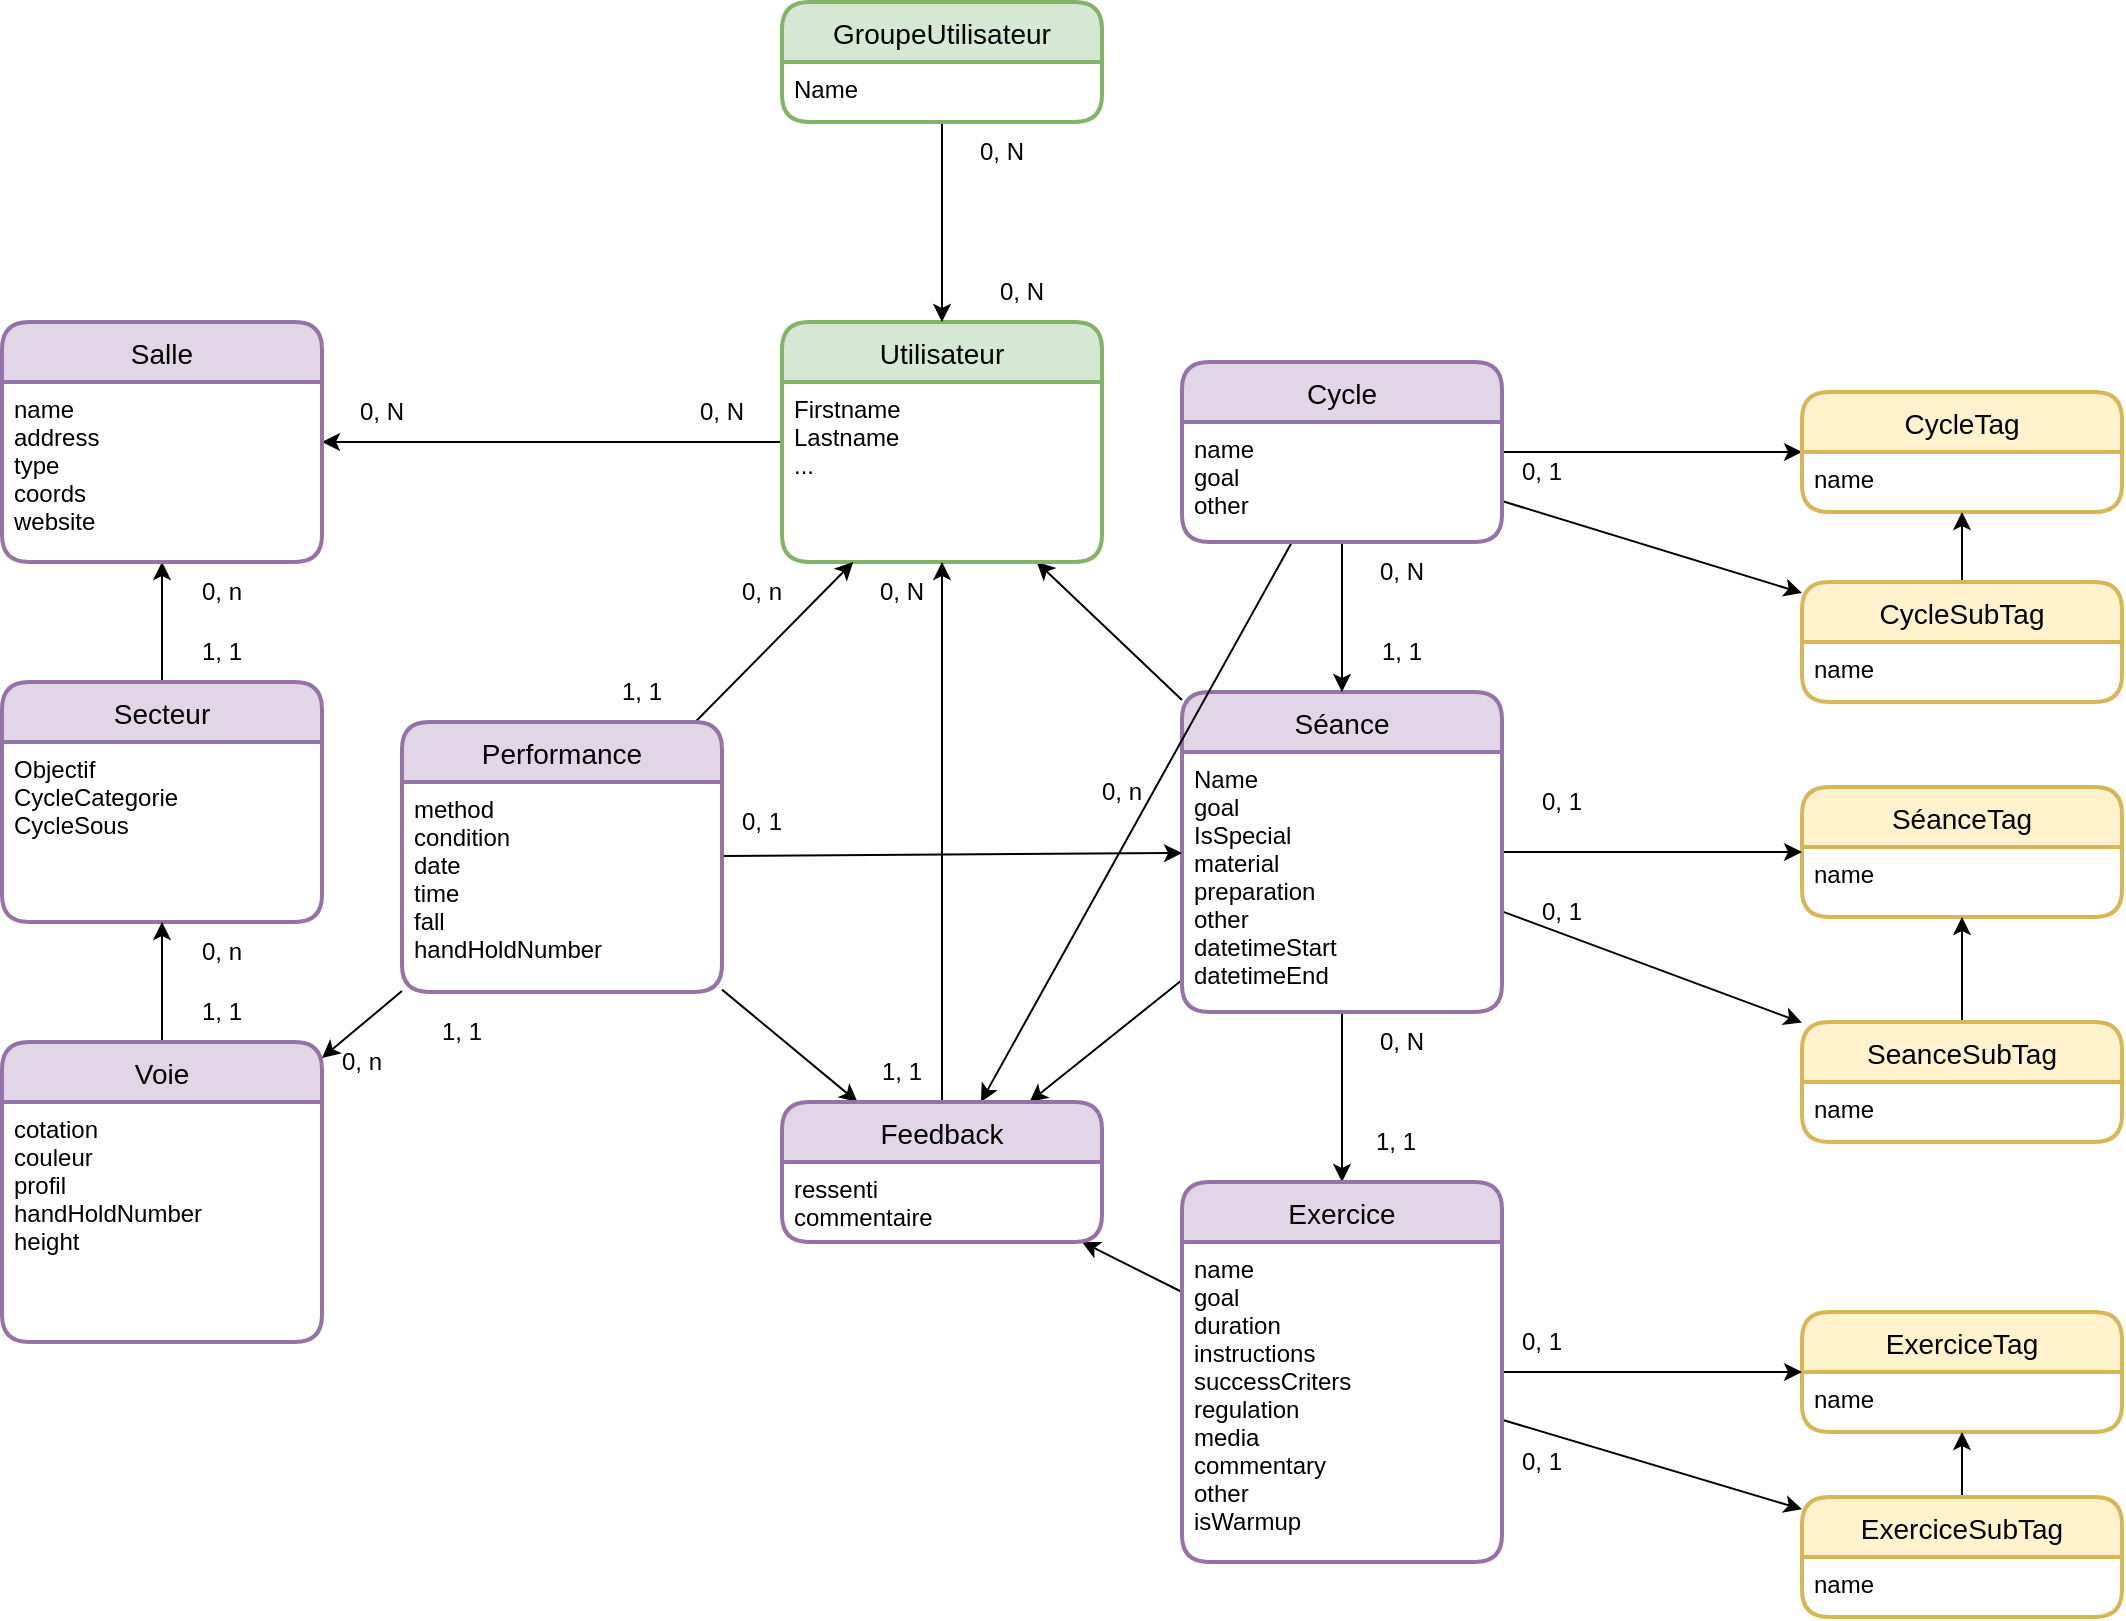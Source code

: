 <mxfile version="17.2.4" type="device"><diagram id="Q5JYfwWGpgxWhWJWB26C" name="Page-2"><mxGraphModel dx="1422" dy="873" grid="1" gridSize="10" guides="1" tooltips="1" connect="1" arrows="1" fold="1" page="1" pageScale="1" pageWidth="1654" pageHeight="1169" math="0" shadow="0"><root><mxCell id="0"/><mxCell id="1" parent="0"/><mxCell id="k_guv7n4p91Bv87I_fBT-53" value="SéanceTag" style="swimlane;childLayout=stackLayout;horizontal=1;startSize=30;horizontalStack=0;rounded=1;fontSize=14;fontStyle=0;strokeWidth=2;resizeParent=0;resizeLast=1;shadow=0;dashed=0;align=center;fillColor=#fff2cc;strokeColor=#d6b656;" parent="1" vertex="1"><mxGeometry x="1010" y="462.5" width="160" height="65" as="geometry"><mxRectangle x="630" y="300" width="160" height="30" as="alternateBounds"/></mxGeometry></mxCell><mxCell id="k_guv7n4p91Bv87I_fBT-54" value="name" style="align=left;strokeColor=none;fillColor=none;spacingLeft=4;fontSize=12;verticalAlign=top;resizable=0;rotatable=0;part=1;" parent="k_guv7n4p91Bv87I_fBT-53" vertex="1"><mxGeometry y="30" width="160" height="35" as="geometry"/></mxCell><mxCell id="k_guv7n4p91Bv87I_fBT-55" value="ExerciceTag" style="swimlane;childLayout=stackLayout;horizontal=1;startSize=30;horizontalStack=0;rounded=1;fontSize=14;fontStyle=0;strokeWidth=2;resizeParent=0;resizeLast=1;shadow=0;dashed=0;align=center;fillColor=#fff2cc;strokeColor=#d6b656;" parent="1" vertex="1"><mxGeometry x="1010" y="725" width="160" height="60" as="geometry"><mxRectangle x="730" y="410" width="160" height="30" as="alternateBounds"/></mxGeometry></mxCell><mxCell id="k_guv7n4p91Bv87I_fBT-56" value="name" style="align=left;strokeColor=none;fillColor=none;spacingLeft=4;fontSize=12;verticalAlign=top;resizable=0;rotatable=0;part=1;" parent="k_guv7n4p91Bv87I_fBT-55" vertex="1"><mxGeometry y="30" width="160" height="30" as="geometry"/></mxCell><mxCell id="k_guv7n4p91Bv87I_fBT-80" style="edgeStyle=none;rounded=0;orthogonalLoop=1;jettySize=auto;html=1;startArrow=none;startFill=0;endArrow=classic;endFill=1;" parent="1" source="k_guv7n4p91Bv87I_fBT-57" target="k_guv7n4p91Bv87I_fBT-59" edge="1"><mxGeometry relative="1" as="geometry"/></mxCell><mxCell id="k_guv7n4p91Bv87I_fBT-118" style="edgeStyle=none;rounded=0;orthogonalLoop=1;jettySize=auto;html=1;startArrow=none;startFill=0;endArrow=classic;endFill=1;" parent="1" source="k_guv7n4p91Bv87I_fBT-57" target="k_guv7n4p91Bv87I_fBT-53" edge="1"><mxGeometry relative="1" as="geometry"/></mxCell><mxCell id="bKmtbPYxGugmr1NhCtVP-36" style="edgeStyle=none;rounded=0;orthogonalLoop=1;jettySize=auto;html=1;" edge="1" parent="1" source="k_guv7n4p91Bv87I_fBT-57" target="bKmtbPYxGugmr1NhCtVP-19"><mxGeometry relative="1" as="geometry"/></mxCell><mxCell id="bKmtbPYxGugmr1NhCtVP-61" style="edgeStyle=none;rounded=0;orthogonalLoop=1;jettySize=auto;html=1;" edge="1" parent="1" source="k_guv7n4p91Bv87I_fBT-57" target="bKmtbPYxGugmr1NhCtVP-8"><mxGeometry relative="1" as="geometry"/></mxCell><mxCell id="bKmtbPYxGugmr1NhCtVP-70" style="edgeStyle=none;rounded=0;orthogonalLoop=1;jettySize=auto;html=1;" edge="1" parent="1" source="k_guv7n4p91Bv87I_fBT-57" target="k_guv7n4p91Bv87I_fBT-88"><mxGeometry relative="1" as="geometry"/></mxCell><mxCell id="k_guv7n4p91Bv87I_fBT-57" value="Séance" style="swimlane;childLayout=stackLayout;horizontal=1;startSize=30;horizontalStack=0;rounded=1;fontSize=14;fontStyle=0;strokeWidth=2;resizeParent=0;resizeLast=1;shadow=0;dashed=0;align=center;fillColor=#e1d5e7;strokeColor=#9673a6;" parent="1" vertex="1"><mxGeometry x="700" y="415" width="160" height="160" as="geometry"><mxRectangle x="400" y="300" width="160" height="30" as="alternateBounds"/></mxGeometry></mxCell><mxCell id="k_guv7n4p91Bv87I_fBT-58" value="Name&#10;goal&#10;IsSpecial&#10;material&#10;preparation&#10;other&#10;datetimeStart&#10;datetimeEnd" style="align=left;strokeColor=none;fillColor=none;spacingLeft=4;fontSize=12;verticalAlign=top;resizable=0;rotatable=0;part=1;" parent="k_guv7n4p91Bv87I_fBT-57" vertex="1"><mxGeometry y="30" width="160" height="130" as="geometry"/></mxCell><mxCell id="k_guv7n4p91Bv87I_fBT-119" style="edgeStyle=none;rounded=0;orthogonalLoop=1;jettySize=auto;html=1;startArrow=none;startFill=0;endArrow=classic;endFill=1;" parent="1" source="k_guv7n4p91Bv87I_fBT-59" target="k_guv7n4p91Bv87I_fBT-55" edge="1"><mxGeometry relative="1" as="geometry"/></mxCell><mxCell id="bKmtbPYxGugmr1NhCtVP-34" style="edgeStyle=none;rounded=0;orthogonalLoop=1;jettySize=auto;html=1;" edge="1" parent="1" source="k_guv7n4p91Bv87I_fBT-59" target="bKmtbPYxGugmr1NhCtVP-19"><mxGeometry relative="1" as="geometry"/></mxCell><mxCell id="bKmtbPYxGugmr1NhCtVP-62" style="edgeStyle=none;rounded=0;orthogonalLoop=1;jettySize=auto;html=1;" edge="1" parent="1" source="k_guv7n4p91Bv87I_fBT-59" target="bKmtbPYxGugmr1NhCtVP-53"><mxGeometry relative="1" as="geometry"/></mxCell><mxCell id="k_guv7n4p91Bv87I_fBT-59" value="Exercice" style="swimlane;childLayout=stackLayout;horizontal=1;startSize=30;horizontalStack=0;rounded=1;fontSize=14;fontStyle=0;strokeWidth=2;resizeParent=0;resizeLast=1;shadow=0;dashed=0;align=center;fillColor=#e1d5e7;strokeColor=#9673a6;" parent="1" vertex="1"><mxGeometry x="700" y="660" width="160" height="190" as="geometry"><mxRectangle x="400" y="480" width="160" height="30" as="alternateBounds"/></mxGeometry></mxCell><mxCell id="k_guv7n4p91Bv87I_fBT-60" value="name&#10;goal&#10;duration&#10;instructions&#10;successCriters&#10;regulation&#10;media&#10;commentary&#10;other&#10;isWarmup" style="align=left;strokeColor=none;fillColor=none;spacingLeft=4;fontSize=12;verticalAlign=top;resizable=0;rotatable=0;part=1;" parent="k_guv7n4p91Bv87I_fBT-59" vertex="1"><mxGeometry y="30" width="160" height="160" as="geometry"/></mxCell><mxCell id="k_guv7n4p91Bv87I_fBT-79" style="edgeStyle=none;rounded=0;orthogonalLoop=1;jettySize=auto;html=1;startArrow=none;startFill=0;endArrow=classic;endFill=1;" parent="1" source="k_guv7n4p91Bv87I_fBT-75" target="k_guv7n4p91Bv87I_fBT-57" edge="1"><mxGeometry relative="1" as="geometry"/></mxCell><mxCell id="k_guv7n4p91Bv87I_fBT-97" style="edgeStyle=none;rounded=0;orthogonalLoop=1;jettySize=auto;html=1;startArrow=none;startFill=0;endArrow=classic;endFill=1;" parent="1" source="k_guv7n4p91Bv87I_fBT-75" target="k_guv7n4p91Bv87I_fBT-94" edge="1"><mxGeometry relative="1" as="geometry"/></mxCell><mxCell id="bKmtbPYxGugmr1NhCtVP-37" style="edgeStyle=none;rounded=0;orthogonalLoop=1;jettySize=auto;html=1;" edge="1" parent="1" source="k_guv7n4p91Bv87I_fBT-75" target="bKmtbPYxGugmr1NhCtVP-19"><mxGeometry relative="1" as="geometry"/></mxCell><mxCell id="bKmtbPYxGugmr1NhCtVP-65" style="edgeStyle=none;rounded=0;orthogonalLoop=1;jettySize=auto;html=1;" edge="1" parent="1" source="k_guv7n4p91Bv87I_fBT-75" target="bKmtbPYxGugmr1NhCtVP-56"><mxGeometry relative="1" as="geometry"/></mxCell><mxCell id="k_guv7n4p91Bv87I_fBT-75" value="Cycle" style="swimlane;childLayout=stackLayout;horizontal=1;startSize=30;horizontalStack=0;rounded=1;fontSize=14;fontStyle=0;strokeWidth=2;resizeParent=0;resizeLast=1;shadow=0;dashed=0;align=center;fillColor=#e1d5e7;strokeColor=#9673a6;" parent="1" vertex="1"><mxGeometry x="700" y="250" width="160" height="90" as="geometry"><mxRectangle x="400" y="210" width="160" height="30" as="alternateBounds"/></mxGeometry></mxCell><mxCell id="k_guv7n4p91Bv87I_fBT-76" value="name&#10;goal&#10;other" style="align=left;strokeColor=none;fillColor=none;spacingLeft=4;fontSize=12;verticalAlign=top;resizable=0;rotatable=0;part=1;" parent="k_guv7n4p91Bv87I_fBT-75" vertex="1"><mxGeometry y="30" width="160" height="60" as="geometry"/></mxCell><mxCell id="bKmtbPYxGugmr1NhCtVP-6" style="edgeStyle=none;rounded=0;orthogonalLoop=1;jettySize=auto;html=1;" edge="1" parent="1" source="k_guv7n4p91Bv87I_fBT-87" target="k_guv7n4p91Bv87I_fBT-110"><mxGeometry relative="1" as="geometry"/></mxCell><mxCell id="k_guv7n4p91Bv87I_fBT-87" value="Utilisateur" style="swimlane;childLayout=stackLayout;horizontal=1;startSize=30;horizontalStack=0;rounded=1;fontSize=14;fontStyle=0;strokeWidth=2;resizeParent=0;resizeLast=1;shadow=0;dashed=0;align=center;fillColor=#d5e8d4;strokeColor=#82b366;" parent="1" vertex="1"><mxGeometry x="500" y="230" width="160" height="120" as="geometry"><mxRectangle x="740" y="80" width="90" height="30" as="alternateBounds"/></mxGeometry></mxCell><mxCell id="k_guv7n4p91Bv87I_fBT-88" value="Firstname&#10;Lastname&#10;..." style="align=left;strokeColor=none;fillColor=none;spacingLeft=4;fontSize=12;verticalAlign=top;resizable=0;rotatable=0;part=1;" parent="k_guv7n4p91Bv87I_fBT-87" vertex="1"><mxGeometry y="30" width="160" height="90" as="geometry"/></mxCell><mxCell id="k_guv7n4p91Bv87I_fBT-94" value="CycleTag" style="swimlane;childLayout=stackLayout;horizontal=1;startSize=30;horizontalStack=0;rounded=1;fontSize=14;fontStyle=0;strokeWidth=2;resizeParent=0;resizeLast=1;shadow=0;dashed=0;align=center;fillColor=#fff2cc;strokeColor=#d6b656;" parent="1" vertex="1"><mxGeometry x="1010" y="265" width="160" height="60" as="geometry"><mxRectangle x="630" y="300" width="160" height="30" as="alternateBounds"/></mxGeometry></mxCell><mxCell id="k_guv7n4p91Bv87I_fBT-95" value="name" style="align=left;strokeColor=none;fillColor=none;spacingLeft=4;fontSize=12;verticalAlign=top;resizable=0;rotatable=0;part=1;" parent="k_guv7n4p91Bv87I_fBT-94" vertex="1"><mxGeometry y="30" width="160" height="30" as="geometry"/></mxCell><mxCell id="k_guv7n4p91Bv87I_fBT-117" style="edgeStyle=none;rounded=0;orthogonalLoop=1;jettySize=auto;html=1;entryX=0.5;entryY=1;entryDx=0;entryDy=0;startArrow=none;startFill=0;endArrow=classic;endFill=1;" parent="1" source="k_guv7n4p91Bv87I_fBT-105" target="k_guv7n4p91Bv87I_fBT-111" edge="1"><mxGeometry relative="1" as="geometry"/></mxCell><mxCell id="k_guv7n4p91Bv87I_fBT-105" value="Secteur" style="swimlane;childLayout=stackLayout;horizontal=1;startSize=30;horizontalStack=0;rounded=1;fontSize=14;fontStyle=0;strokeWidth=2;resizeParent=0;resizeLast=1;shadow=0;dashed=0;align=center;fillColor=#e1d5e7;strokeColor=#9673a6;" parent="1" vertex="1"><mxGeometry x="110" y="410" width="160" height="120" as="geometry"><mxRectangle x="400" y="210" width="160" height="30" as="alternateBounds"/></mxGeometry></mxCell><mxCell id="k_guv7n4p91Bv87I_fBT-106" value="Objectif&#10;CycleCategorie&#10;CycleSous" style="align=left;strokeColor=none;fillColor=none;spacingLeft=4;fontSize=12;verticalAlign=top;resizable=0;rotatable=0;part=1;" parent="k_guv7n4p91Bv87I_fBT-105" vertex="1"><mxGeometry y="30" width="160" height="90" as="geometry"/></mxCell><mxCell id="k_guv7n4p91Bv87I_fBT-116" style="edgeStyle=none;rounded=0;orthogonalLoop=1;jettySize=auto;html=1;startArrow=none;startFill=0;endArrow=classic;endFill=1;" parent="1" source="k_guv7n4p91Bv87I_fBT-107" target="k_guv7n4p91Bv87I_fBT-106" edge="1"><mxGeometry relative="1" as="geometry"/></mxCell><mxCell id="k_guv7n4p91Bv87I_fBT-107" value="Voie" style="swimlane;childLayout=stackLayout;horizontal=1;startSize=30;horizontalStack=0;rounded=1;fontSize=14;fontStyle=0;strokeWidth=2;resizeParent=0;resizeLast=1;shadow=0;dashed=0;align=center;fillColor=#e1d5e7;strokeColor=#9673a6;" parent="1" vertex="1"><mxGeometry x="110" y="590" width="160" height="150" as="geometry"><mxRectangle x="400" y="210" width="160" height="30" as="alternateBounds"/></mxGeometry></mxCell><mxCell id="k_guv7n4p91Bv87I_fBT-108" value="cotation&#10;couleur&#10;profil&#10;handHoldNumber&#10;height&#10;" style="align=left;strokeColor=none;fillColor=none;spacingLeft=4;fontSize=12;verticalAlign=top;resizable=0;rotatable=0;part=1;" parent="k_guv7n4p91Bv87I_fBT-107" vertex="1"><mxGeometry y="30" width="160" height="120" as="geometry"/></mxCell><mxCell id="k_guv7n4p91Bv87I_fBT-110" value="Salle" style="swimlane;childLayout=stackLayout;horizontal=1;startSize=30;horizontalStack=0;rounded=1;fontSize=14;fontStyle=0;strokeWidth=2;resizeParent=0;resizeLast=1;shadow=0;dashed=0;align=center;fillColor=#e1d5e7;strokeColor=#9673a6;" parent="1" vertex="1"><mxGeometry x="110" y="230" width="160" height="120" as="geometry"><mxRectangle x="400" y="210" width="160" height="30" as="alternateBounds"/></mxGeometry></mxCell><mxCell id="k_guv7n4p91Bv87I_fBT-111" value="name&#10;address&#10;type&#10;coords&#10;website&#10;" style="align=left;strokeColor=none;fillColor=none;spacingLeft=4;fontSize=12;verticalAlign=top;resizable=0;rotatable=0;part=1;" parent="k_guv7n4p91Bv87I_fBT-110" vertex="1"><mxGeometry y="30" width="160" height="90" as="geometry"/></mxCell><mxCell id="k_guv7n4p91Bv87I_fBT-114" style="edgeStyle=none;rounded=0;orthogonalLoop=1;jettySize=auto;html=1;startArrow=none;startFill=0;endArrow=classic;endFill=1;" parent="1" source="k_guv7n4p91Bv87I_fBT-112" target="k_guv7n4p91Bv87I_fBT-88" edge="1"><mxGeometry relative="1" as="geometry"/></mxCell><mxCell id="bKmtbPYxGugmr1NhCtVP-40" style="edgeStyle=none;rounded=0;orthogonalLoop=1;jettySize=auto;html=1;" edge="1" parent="1" source="k_guv7n4p91Bv87I_fBT-112" target="k_guv7n4p91Bv87I_fBT-57"><mxGeometry relative="1" as="geometry"/></mxCell><mxCell id="bKmtbPYxGugmr1NhCtVP-58" style="edgeStyle=none;rounded=0;orthogonalLoop=1;jettySize=auto;html=1;" edge="1" parent="1" source="k_guv7n4p91Bv87I_fBT-112" target="bKmtbPYxGugmr1NhCtVP-19"><mxGeometry relative="1" as="geometry"/></mxCell><mxCell id="bKmtbPYxGugmr1NhCtVP-59" style="edgeStyle=none;rounded=0;orthogonalLoop=1;jettySize=auto;html=1;" edge="1" parent="1" source="k_guv7n4p91Bv87I_fBT-112" target="k_guv7n4p91Bv87I_fBT-107"><mxGeometry relative="1" as="geometry"/></mxCell><mxCell id="k_guv7n4p91Bv87I_fBT-112" value="Performance" style="swimlane;childLayout=stackLayout;horizontal=1;startSize=30;horizontalStack=0;rounded=1;fontSize=14;fontStyle=0;strokeWidth=2;resizeParent=0;resizeLast=1;shadow=0;dashed=0;align=center;fillColor=#e1d5e7;strokeColor=#9673a6;" parent="1" vertex="1"><mxGeometry x="310" y="430" width="160" height="135" as="geometry"><mxRectangle x="400" y="210" width="160" height="30" as="alternateBounds"/></mxGeometry></mxCell><mxCell id="k_guv7n4p91Bv87I_fBT-113" value="method&#10;condition&#10;date&#10;time&#10;fall&#10;handHoldNumber" style="align=left;strokeColor=none;fillColor=none;spacingLeft=4;fontSize=12;verticalAlign=top;resizable=0;rotatable=0;part=1;" parent="k_guv7n4p91Bv87I_fBT-112" vertex="1"><mxGeometry y="30" width="160" height="105" as="geometry"/></mxCell><mxCell id="bKmtbPYxGugmr1NhCtVP-7" value="0, N" style="text;html=1;strokeColor=none;fillColor=none;align=center;verticalAlign=middle;whiteSpace=wrap;rounded=0;" vertex="1" parent="1"><mxGeometry x="440" y="260" width="60" height="30" as="geometry"/></mxCell><mxCell id="bKmtbPYxGugmr1NhCtVP-11" style="edgeStyle=none;rounded=0;orthogonalLoop=1;jettySize=auto;html=1;" edge="1" parent="1" source="bKmtbPYxGugmr1NhCtVP-8" target="k_guv7n4p91Bv87I_fBT-53"><mxGeometry relative="1" as="geometry"/></mxCell><mxCell id="bKmtbPYxGugmr1NhCtVP-8" value="SeanceSubTag" style="swimlane;childLayout=stackLayout;horizontal=1;startSize=30;horizontalStack=0;rounded=1;fontSize=14;fontStyle=0;strokeWidth=2;resizeParent=0;resizeLast=1;shadow=0;dashed=0;align=center;fillColor=#fff2cc;strokeColor=#d6b656;" vertex="1" parent="1"><mxGeometry x="1010" y="580" width="160" height="60" as="geometry"><mxRectangle x="630" y="300" width="160" height="30" as="alternateBounds"/></mxGeometry></mxCell><mxCell id="bKmtbPYxGugmr1NhCtVP-9" value="name" style="align=left;strokeColor=none;fillColor=none;spacingLeft=4;fontSize=12;verticalAlign=top;resizable=0;rotatable=0;part=1;" vertex="1" parent="bKmtbPYxGugmr1NhCtVP-8"><mxGeometry y="30" width="160" height="30" as="geometry"/></mxCell><mxCell id="bKmtbPYxGugmr1NhCtVP-22" style="edgeStyle=none;rounded=0;orthogonalLoop=1;jettySize=auto;html=1;" edge="1" parent="1" source="bKmtbPYxGugmr1NhCtVP-19" target="k_guv7n4p91Bv87I_fBT-87"><mxGeometry relative="1" as="geometry"/></mxCell><mxCell id="bKmtbPYxGugmr1NhCtVP-19" value="Feedback" style="swimlane;childLayout=stackLayout;horizontal=1;startSize=30;horizontalStack=0;rounded=1;fontSize=14;fontStyle=0;strokeWidth=2;resizeParent=0;resizeLast=1;shadow=0;dashed=0;align=center;fillColor=#e1d5e7;strokeColor=#9673a6;" vertex="1" parent="1"><mxGeometry x="500" y="620" width="160" height="70" as="geometry"><mxRectangle x="400" y="480" width="160" height="30" as="alternateBounds"/></mxGeometry></mxCell><mxCell id="bKmtbPYxGugmr1NhCtVP-20" value="ressenti&#10;commentaire" style="align=left;strokeColor=none;fillColor=none;spacingLeft=4;fontSize=12;verticalAlign=top;resizable=0;rotatable=0;part=1;" vertex="1" parent="bKmtbPYxGugmr1NhCtVP-19"><mxGeometry y="30" width="160" height="40" as="geometry"/></mxCell><mxCell id="bKmtbPYxGugmr1NhCtVP-25" value="0, N" style="text;html=1;strokeColor=none;fillColor=none;align=center;verticalAlign=middle;whiteSpace=wrap;rounded=0;" vertex="1" parent="1"><mxGeometry x="270" y="260" width="60" height="30" as="geometry"/></mxCell><mxCell id="bKmtbPYxGugmr1NhCtVP-26" value="1, 1" style="text;html=1;strokeColor=none;fillColor=none;align=center;verticalAlign=middle;whiteSpace=wrap;rounded=0;" vertex="1" parent="1"><mxGeometry x="190" y="380" width="60" height="30" as="geometry"/></mxCell><mxCell id="bKmtbPYxGugmr1NhCtVP-27" value="0, n" style="text;html=1;strokeColor=none;fillColor=none;align=center;verticalAlign=middle;whiteSpace=wrap;rounded=0;" vertex="1" parent="1"><mxGeometry x="190" y="350" width="60" height="30" as="geometry"/></mxCell><mxCell id="bKmtbPYxGugmr1NhCtVP-28" value="1, 1" style="text;html=1;strokeColor=none;fillColor=none;align=center;verticalAlign=middle;whiteSpace=wrap;rounded=0;" vertex="1" parent="1"><mxGeometry x="190" y="560" width="60" height="30" as="geometry"/></mxCell><mxCell id="bKmtbPYxGugmr1NhCtVP-29" value="0, n" style="text;html=1;strokeColor=none;fillColor=none;align=center;verticalAlign=middle;whiteSpace=wrap;rounded=0;" vertex="1" parent="1"><mxGeometry x="190" y="530" width="60" height="30" as="geometry"/></mxCell><mxCell id="bKmtbPYxGugmr1NhCtVP-30" value="0, n" style="text;html=1;strokeColor=none;fillColor=none;align=center;verticalAlign=middle;whiteSpace=wrap;rounded=0;" vertex="1" parent="1"><mxGeometry x="270" y="590" width="40" height="20" as="geometry"/></mxCell><mxCell id="bKmtbPYxGugmr1NhCtVP-31" value="1, 1" style="text;html=1;strokeColor=none;fillColor=none;align=center;verticalAlign=middle;whiteSpace=wrap;rounded=0;" vertex="1" parent="1"><mxGeometry x="310" y="570" width="60" height="30" as="geometry"/></mxCell><mxCell id="bKmtbPYxGugmr1NhCtVP-38" value="0, N" style="text;html=1;strokeColor=none;fillColor=none;align=center;verticalAlign=middle;whiteSpace=wrap;rounded=0;" vertex="1" parent="1"><mxGeometry x="780" y="340" width="60" height="30" as="geometry"/></mxCell><mxCell id="bKmtbPYxGugmr1NhCtVP-39" value="1, 1" style="text;html=1;strokeColor=none;fillColor=none;align=center;verticalAlign=middle;whiteSpace=wrap;rounded=0;" vertex="1" parent="1"><mxGeometry x="780" y="380" width="60" height="30" as="geometry"/></mxCell><mxCell id="bKmtbPYxGugmr1NhCtVP-41" value="0, 1" style="text;html=1;strokeColor=none;fillColor=none;align=center;verticalAlign=middle;whiteSpace=wrap;rounded=0;" vertex="1" parent="1"><mxGeometry x="470" y="470" width="40" height="20" as="geometry"/></mxCell><mxCell id="bKmtbPYxGugmr1NhCtVP-42" value="0, n" style="text;html=1;strokeColor=none;fillColor=none;align=center;verticalAlign=middle;whiteSpace=wrap;rounded=0;" vertex="1" parent="1"><mxGeometry x="640" y="450" width="60" height="30" as="geometry"/></mxCell><mxCell id="bKmtbPYxGugmr1NhCtVP-43" value="0, 1" style="text;html=1;strokeColor=none;fillColor=none;align=center;verticalAlign=middle;whiteSpace=wrap;rounded=0;" vertex="1" parent="1"><mxGeometry x="860" y="455" width="60" height="30" as="geometry"/></mxCell><mxCell id="bKmtbPYxGugmr1NhCtVP-45" value="0, 1" style="text;html=1;strokeColor=none;fillColor=none;align=center;verticalAlign=middle;whiteSpace=wrap;rounded=0;" vertex="1" parent="1"><mxGeometry x="860" y="510" width="60" height="30" as="geometry"/></mxCell><mxCell id="bKmtbPYxGugmr1NhCtVP-46" value="0, 1" style="text;html=1;strokeColor=none;fillColor=none;align=center;verticalAlign=middle;whiteSpace=wrap;rounded=0;" vertex="1" parent="1"><mxGeometry x="850" y="290" width="60" height="30" as="geometry"/></mxCell><mxCell id="bKmtbPYxGugmr1NhCtVP-47" value="0, 1" style="text;html=1;strokeColor=none;fillColor=none;align=center;verticalAlign=middle;whiteSpace=wrap;rounded=0;" vertex="1" parent="1"><mxGeometry x="860" y="730" width="40" height="20" as="geometry"/></mxCell><mxCell id="bKmtbPYxGugmr1NhCtVP-73" style="edgeStyle=none;rounded=0;orthogonalLoop=1;jettySize=auto;html=1;" edge="1" parent="1" source="bKmtbPYxGugmr1NhCtVP-50" target="k_guv7n4p91Bv87I_fBT-87"><mxGeometry relative="1" as="geometry"/></mxCell><mxCell id="bKmtbPYxGugmr1NhCtVP-50" value="GroupeUtilisateur" style="swimlane;childLayout=stackLayout;horizontal=1;startSize=30;horizontalStack=0;rounded=1;fontSize=14;fontStyle=0;strokeWidth=2;resizeParent=0;resizeLast=1;shadow=0;dashed=0;align=center;fillColor=#d5e8d4;strokeColor=#82b366;" vertex="1" parent="1"><mxGeometry x="500" y="70" width="160" height="60" as="geometry"><mxRectangle x="740" y="80" width="90" height="30" as="alternateBounds"/></mxGeometry></mxCell><mxCell id="bKmtbPYxGugmr1NhCtVP-51" value="Name" style="align=left;strokeColor=none;fillColor=none;spacingLeft=4;fontSize=12;verticalAlign=top;resizable=0;rotatable=0;part=1;" vertex="1" parent="bKmtbPYxGugmr1NhCtVP-50"><mxGeometry y="30" width="160" height="30" as="geometry"/></mxCell><mxCell id="bKmtbPYxGugmr1NhCtVP-63" style="edgeStyle=none;rounded=0;orthogonalLoop=1;jettySize=auto;html=1;" edge="1" parent="1" source="bKmtbPYxGugmr1NhCtVP-53" target="k_guv7n4p91Bv87I_fBT-55"><mxGeometry relative="1" as="geometry"/></mxCell><mxCell id="bKmtbPYxGugmr1NhCtVP-53" value="ExerciceSubTag" style="swimlane;childLayout=stackLayout;horizontal=1;startSize=30;horizontalStack=0;rounded=1;fontSize=14;fontStyle=0;strokeWidth=2;resizeParent=0;resizeLast=1;shadow=0;dashed=0;align=center;fillColor=#fff2cc;strokeColor=#d6b656;" vertex="1" parent="1"><mxGeometry x="1010" y="817.5" width="160" height="60" as="geometry"><mxRectangle x="630" y="300" width="160" height="30" as="alternateBounds"/></mxGeometry></mxCell><mxCell id="bKmtbPYxGugmr1NhCtVP-54" value="name" style="align=left;strokeColor=none;fillColor=none;spacingLeft=4;fontSize=12;verticalAlign=top;resizable=0;rotatable=0;part=1;" vertex="1" parent="bKmtbPYxGugmr1NhCtVP-53"><mxGeometry y="30" width="160" height="30" as="geometry"/></mxCell><mxCell id="bKmtbPYxGugmr1NhCtVP-64" style="edgeStyle=none;rounded=0;orthogonalLoop=1;jettySize=auto;html=1;" edge="1" parent="1" source="bKmtbPYxGugmr1NhCtVP-56" target="k_guv7n4p91Bv87I_fBT-94"><mxGeometry relative="1" as="geometry"/></mxCell><mxCell id="bKmtbPYxGugmr1NhCtVP-56" value="CycleSubTag" style="swimlane;childLayout=stackLayout;horizontal=1;startSize=30;horizontalStack=0;rounded=1;fontSize=14;fontStyle=0;strokeWidth=2;resizeParent=0;resizeLast=1;shadow=0;dashed=0;align=center;fillColor=#fff2cc;strokeColor=#d6b656;" vertex="1" parent="1"><mxGeometry x="1010" y="360" width="160" height="60" as="geometry"><mxRectangle x="630" y="300" width="160" height="30" as="alternateBounds"/></mxGeometry></mxCell><mxCell id="bKmtbPYxGugmr1NhCtVP-57" value="name" style="align=left;strokeColor=none;fillColor=none;spacingLeft=4;fontSize=12;verticalAlign=top;resizable=0;rotatable=0;part=1;" vertex="1" parent="bKmtbPYxGugmr1NhCtVP-56"><mxGeometry y="30" width="160" height="30" as="geometry"/></mxCell><mxCell id="bKmtbPYxGugmr1NhCtVP-66" value="1, 1" style="text;html=1;strokeColor=none;fillColor=none;align=center;verticalAlign=middle;whiteSpace=wrap;rounded=0;" vertex="1" parent="1"><mxGeometry x="400" y="400" width="60" height="30" as="geometry"/></mxCell><mxCell id="bKmtbPYxGugmr1NhCtVP-67" value="0, n" style="text;html=1;strokeColor=none;fillColor=none;align=center;verticalAlign=middle;whiteSpace=wrap;rounded=0;" vertex="1" parent="1"><mxGeometry x="460" y="350" width="60" height="30" as="geometry"/></mxCell><mxCell id="bKmtbPYxGugmr1NhCtVP-69" value="0, 1" style="text;html=1;strokeColor=none;fillColor=none;align=center;verticalAlign=middle;whiteSpace=wrap;rounded=0;" vertex="1" parent="1"><mxGeometry x="860" y="790" width="40" height="20" as="geometry"/></mxCell><mxCell id="bKmtbPYxGugmr1NhCtVP-71" value="1, 1" style="text;html=1;strokeColor=none;fillColor=none;align=center;verticalAlign=middle;whiteSpace=wrap;rounded=0;" vertex="1" parent="1"><mxGeometry x="530" y="590" width="60" height="30" as="geometry"/></mxCell><mxCell id="bKmtbPYxGugmr1NhCtVP-72" value="0, N" style="text;html=1;strokeColor=none;fillColor=none;align=center;verticalAlign=middle;whiteSpace=wrap;rounded=0;" vertex="1" parent="1"><mxGeometry x="530" y="350" width="60" height="30" as="geometry"/></mxCell><mxCell id="bKmtbPYxGugmr1NhCtVP-74" value="0, N" style="text;html=1;strokeColor=none;fillColor=none;align=center;verticalAlign=middle;whiteSpace=wrap;rounded=0;" vertex="1" parent="1"><mxGeometry x="580" y="130" width="60" height="30" as="geometry"/></mxCell><mxCell id="bKmtbPYxGugmr1NhCtVP-77" value="0, N" style="text;html=1;strokeColor=none;fillColor=none;align=center;verticalAlign=middle;whiteSpace=wrap;rounded=0;" vertex="1" parent="1"><mxGeometry x="590" y="200" width="60" height="30" as="geometry"/></mxCell><mxCell id="bKmtbPYxGugmr1NhCtVP-79" value="0, N" style="text;html=1;strokeColor=none;fillColor=none;align=center;verticalAlign=middle;whiteSpace=wrap;rounded=0;" vertex="1" parent="1"><mxGeometry x="790" y="580" width="40" height="20" as="geometry"/></mxCell><mxCell id="bKmtbPYxGugmr1NhCtVP-80" value="1, 1" style="text;html=1;strokeColor=none;fillColor=none;align=center;verticalAlign=middle;whiteSpace=wrap;rounded=0;" vertex="1" parent="1"><mxGeometry x="787" y="630" width="40" height="20" as="geometry"/></mxCell></root></mxGraphModel></diagram></mxfile>